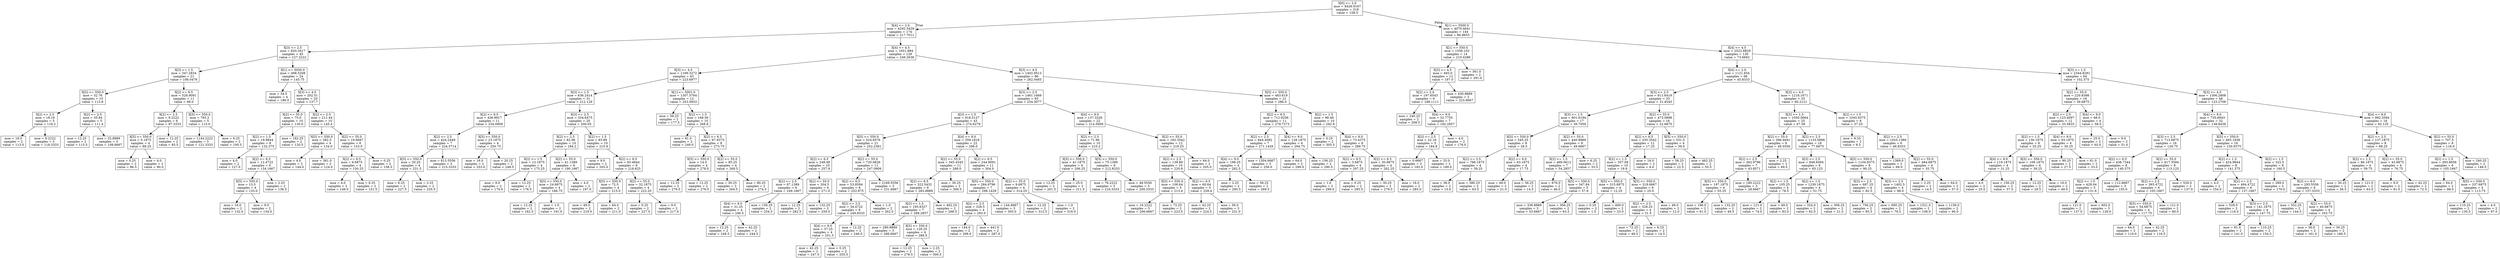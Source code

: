 digraph Tree {
node [shape=box] ;
0 [label="X[0] <= 2.0\nmse = 8426.9167\nsamples = 318\nvalue = 158.5"] ;
1 [label="X[4] <= 2.0\nmse = 4292.5429\nsamples = 174\nvalue = 217.7011"] ;
0 -> 1 [labeldistance=2.5, labelangle=45, headlabel="True"] ;
2 [label="X[3] <= 2.5\nmse = 820.2617\nsamples = 45\nvalue = 127.2222"] ;
1 -> 2 ;
3 [label="X[3] <= 1.5\nmse = 347.2834\nsamples = 21\nvalue = 106.0476"] ;
2 -> 3 ;
4 [label="X[5] <= 550.0\nmse = 32.76\nsamples = 10\nvalue = 113.8"] ;
3 -> 4 ;
5 [label="X[2] <= 2.5\nmse = 18.16\nsamples = 5\nvalue = 116.2"] ;
4 -> 5 ;
6 [label="mse = 16.0\nsamples = 2\nvalue = 113.0"] ;
5 -> 6 ;
7 [label="mse = 8.2222\nsamples = 3\nvalue = 118.3333"] ;
5 -> 7 ;
8 [label="X[2] <= 2.5\nmse = 35.84\nsamples = 5\nvalue = 111.4"] ;
4 -> 8 ;
9 [label="mse = 12.25\nsamples = 2\nvalue = 115.5"] ;
8 -> 9 ;
10 [label="mse = 32.8889\nsamples = 3\nvalue = 108.6667"] ;
8 -> 10 ;
11 [label="X[2] <= 6.5\nmse = 528.9091\nsamples = 11\nvalue = 99.0"] ;
3 -> 11 ;
12 [label="X[2] <= 2.5\nmse = 9.2222\nsamples = 6\nvalue = 87.3333"] ;
11 -> 12 ;
13 [label="X[5] <= 550.0\nmse = 5.1875\nsamples = 4\nvalue = 88.25"] ;
12 -> 13 ;
14 [label="mse = 0.25\nsamples = 2\nvalue = 86.5"] ;
13 -> 14 ;
15 [label="mse = 4.0\nsamples = 2\nvalue = 90.0"] ;
13 -> 15 ;
16 [label="mse = 12.25\nsamples = 2\nvalue = 85.5"] ;
12 -> 16 ;
17 [label="X[5] <= 550.0\nmse = 793.2\nsamples = 5\nvalue = 113.0"] ;
11 -> 17 ;
18 [label="mse = 1144.2222\nsamples = 3\nvalue = 121.3333"] ;
17 -> 18 ;
19 [label="mse = 6.25\nsamples = 2\nvalue = 100.5"] ;
17 -> 19 ;
20 [label="X[1] <= 5050.0\nmse = 498.5208\nsamples = 24\nvalue = 145.75"] ;
2 -> 20 ;
21 [label="mse = 34.5\nsamples = 4\nvalue = 186.0"] ;
20 -> 21 ;
22 [label="X[3] <= 4.5\nmse = 202.51\nsamples = 20\nvalue = 137.7"] ;
20 -> 22 ;
23 [label="X[2] <= 55.0\nmse = 75.0\nsamples = 10\nvalue = 130.0"] ;
22 -> 23 ;
24 [label="X[2] <= 1.5\nmse = 19.9844\nsamples = 8\nvalue = 132.375"] ;
23 -> 24 ;
25 [label="mse = 4.0\nsamples = 2\nvalue = 127.0"] ;
24 -> 25 ;
26 [label="X[2] <= 6.5\nmse = 12.4722\nsamples = 6\nvalue = 134.1667"] ;
24 -> 26 ;
27 [label="X[5] <= 550.0\nmse = 13.5\nsamples = 4\nvalue = 133.0"] ;
26 -> 27 ;
28 [label="mse = 16.0\nsamples = 2\nvalue = 132.0"] ;
27 -> 28 ;
29 [label="mse = 9.0\nsamples = 2\nvalue = 134.0"] ;
27 -> 29 ;
30 [label="mse = 2.25\nsamples = 2\nvalue = 136.5"] ;
26 -> 30 ;
31 [label="mse = 182.25\nsamples = 2\nvalue = 120.5"] ;
23 -> 31 ;
32 [label="X[2] <= 2.5\nmse = 211.44\nsamples = 10\nvalue = 145.4"] ;
22 -> 32 ;
33 [label="X[5] <= 550.0\nmse = 282.5\nsamples = 4\nvalue = 134.0"] ;
32 -> 33 ;
34 [label="mse = 4.0\nsamples = 2\nvalue = 144.0"] ;
33 -> 34 ;
35 [label="mse = 361.0\nsamples = 2\nvalue = 124.0"] ;
33 -> 35 ;
36 [label="X[2] <= 55.0\nmse = 19.6667\nsamples = 6\nvalue = 153.0"] ;
32 -> 36 ;
37 [label="X[2] <= 6.5\nmse = 6.6875\nsamples = 4\nvalue = 150.25"] ;
36 -> 37 ;
38 [label="mse = 4.0\nsamples = 2\nvalue = 149.0"] ;
37 -> 38 ;
39 [label="mse = 6.25\nsamples = 2\nvalue = 151.5"] ;
37 -> 39 ;
40 [label="mse = 0.25\nsamples = 2\nvalue = 158.5"] ;
36 -> 40 ;
41 [label="X[4] <= 4.5\nmse = 1651.884\nsamples = 129\nvalue = 249.2636"] ;
1 -> 41 ;
42 [label="X[3] <= 4.5\nmse = 1169.3272\nsamples = 43\nvalue = 223.6977"] ;
41 -> 42 ;
43 [label="X[3] <= 1.5\nmse = 636.2414\nsamples = 31\nvalue = 212.129"] ;
42 -> 43 ;
44 [label="X[2] <= 6.5\nmse = 436.9917\nsamples = 11\nvalue = 234.0909"] ;
43 -> 44 ;
45 [label="X[2] <= 2.5\nmse = 424.2449\nsamples = 7\nvalue = 224.5714"] ;
44 -> 45 ;
46 [label="X[5] <= 550.0\nmse = 20.25\nsamples = 4\nvalue = 231.5"] ;
45 -> 46 ;
47 [label="mse = 6.25\nsamples = 2\nvalue = 227.5"] ;
46 -> 47 ;
48 [label="mse = 2.25\nsamples = 2\nvalue = 235.5"] ;
46 -> 48 ;
49 [label="mse = 813.5556\nsamples = 3\nvalue = 215.3333"] ;
45 -> 49 ;
50 [label="X[5] <= 550.0\nmse = 23.1875\nsamples = 4\nvalue = 250.75"] ;
44 -> 50 ;
51 [label="mse = 16.0\nsamples = 2\nvalue = 253.0"] ;
50 -> 51 ;
52 [label="mse = 20.25\nsamples = 2\nvalue = 248.5"] ;
50 -> 52 ;
53 [label="X[3] <= 2.5\nmse = 334.6475\nsamples = 20\nvalue = 200.05"] ;
43 -> 53 ;
54 [label="X[2] <= 2.5\nmse = 82.96\nsamples = 10\nvalue = 184.2"] ;
53 -> 54 ;
55 [label="X[2] <= 1.5\nmse = 12.1875\nsamples = 4\nvalue = 175.25"] ;
54 -> 55 ;
56 [label="mse = 9.0\nsamples = 2\nvalue = 174.0"] ;
55 -> 56 ;
57 [label="mse = 12.25\nsamples = 2\nvalue = 176.5"] ;
55 -> 57 ;
58 [label="X[2] <= 55.0\nmse = 41.1389\nsamples = 6\nvalue = 190.1667"] ;
54 -> 58 ;
59 [label="X[5] <= 550.0\nmse = 24.6875\nsamples = 4\nvalue = 186.75"] ;
58 -> 59 ;
60 [label="mse = 12.25\nsamples = 2\nvalue = 182.5"] ;
59 -> 60 ;
61 [label="mse = 1.0\nsamples = 2\nvalue = 191.0"] ;
59 -> 61 ;
62 [label="mse = 4.0\nsamples = 2\nvalue = 197.0"] ;
58 -> 62 ;
63 [label="X[2] <= 1.5\nmse = 83.89\nsamples = 10\nvalue = 215.9"] ;
53 -> 63 ;
64 [label="mse = 9.0\nsamples = 2\nvalue = 205.0"] ;
63 -> 64 ;
65 [label="X[2] <= 6.5\nmse = 65.4844\nsamples = 8\nvalue = 218.625"] ;
63 -> 65 ;
66 [label="X[5] <= 550.0\nmse = 72.5\nsamples = 4\nvalue = 215.0"] ;
65 -> 66 ;
67 [label="mse = 49.0\nsamples = 2\nvalue = 219.0"] ;
66 -> 67 ;
68 [label="mse = 64.0\nsamples = 2\nvalue = 211.0"] ;
66 -> 68 ;
69 [label="X[2] <= 55.0\nmse = 32.1875\nsamples = 4\nvalue = 222.25"] ;
65 -> 69 ;
70 [label="mse = 0.25\nsamples = 2\nvalue = 227.5"] ;
69 -> 70 ;
71 [label="mse = 9.0\nsamples = 2\nvalue = 217.0"] ;
69 -> 71 ;
72 [label="X[1] <= 5001.0\nmse = 1307.5764\nsamples = 12\nvalue = 253.5833"] ;
42 -> 72 ;
73 [label="mse = 56.25\nsamples = 2\nvalue = 177.5"] ;
72 -> 73 ;
74 [label="X[2] <= 1.5\nmse = 168.56\nsamples = 10\nvalue = 268.8"] ;
72 -> 74 ;
75 [label="mse = 81.0\nsamples = 2\nvalue = 249.0"] ;
74 -> 75 ;
76 [label="X[2] <= 6.5\nmse = 67.9375\nsamples = 8\nvalue = 273.75"] ;
74 -> 76 ;
77 [label="X[5] <= 550.0\nmse = 14.5\nsamples = 4\nvalue = 278.0"] ;
76 -> 77 ;
78 [label="mse = 12.25\nsamples = 2\nvalue = 279.5"] ;
77 -> 78 ;
79 [label="mse = 12.25\nsamples = 2\nvalue = 276.5"] ;
77 -> 79 ;
80 [label="X[2] <= 55.0\nmse = 85.25\nsamples = 4\nvalue = 269.5"] ;
76 -> 80 ;
81 [label="mse = 30.25\nsamples = 2\nvalue = 264.5"] ;
80 -> 81 ;
82 [label="mse = 90.25\nsamples = 2\nvalue = 274.5"] ;
80 -> 82 ;
83 [label="X[3] <= 4.5\nmse = 1402.9513\nsamples = 86\nvalue = 262.0465"] ;
41 -> 83 ;
84 [label="X[3] <= 2.5\nmse = 1461.1669\nsamples = 65\nvalue = 254.3077"] ;
83 -> 84 ;
85 [label="X[3] <= 1.5\nmse = 918.5127\nsamples = 43\nvalue = 274.6279"] ;
84 -> 85 ;
86 [label="X[5] <= 550.0\nmse = 524.6576\nsamples = 21\nvalue = 252.2381"] ;
85 -> 86 ;
87 [label="X[2] <= 6.5\nmse = 248.49\nsamples = 10\nvalue = 257.9"] ;
86 -> 87 ;
88 [label="X[2] <= 2.5\nmse = 87.1389\nsamples = 6\nvalue = 249.1667"] ;
87 -> 88 ;
89 [label="X[4] <= 9.0\nmse = 31.25\nsamples = 4\nvalue = 246.5"] ;
88 -> 89 ;
90 [label="mse = 12.25\nsamples = 2\nvalue = 248.5"] ;
89 -> 90 ;
91 [label="mse = 42.25\nsamples = 2\nvalue = 244.5"] ;
89 -> 91 ;
92 [label="mse = 156.25\nsamples = 2\nvalue = 254.5"] ;
88 -> 92 ;
93 [label="X[2] <= 55.0\nmse = 204.5\nsamples = 4\nvalue = 271.0"] ;
87 -> 93 ;
94 [label="mse = 12.25\nsamples = 2\nvalue = 282.5"] ;
93 -> 94 ;
95 [label="mse = 132.25\nsamples = 2\nvalue = 259.5"] ;
93 -> 95 ;
96 [label="X[2] <= 55.0\nmse = 720.0826\nsamples = 11\nvalue = 247.0909"] ;
86 -> 96 ;
97 [label="X[2] <= 6.5\nmse = 53.8594\nsamples = 8\nvalue = 252.875"] ;
96 -> 97 ;
98 [label="X[2] <= 2.5\nmse = 34.4722\nsamples = 6\nvalue = 249.8333"] ;
97 -> 98 ;
99 [label="X[4] <= 9.0\nmse = 37.25\nsamples = 4\nvalue = 251.5"] ;
98 -> 99 ;
100 [label="mse = 42.25\nsamples = 2\nvalue = 247.5"] ;
99 -> 100 ;
101 [label="mse = 0.25\nsamples = 2\nvalue = 255.5"] ;
99 -> 101 ;
102 [label="mse = 12.25\nsamples = 2\nvalue = 246.5"] ;
98 -> 102 ;
103 [label="mse = 1.0\nsamples = 2\nvalue = 262.0"] ;
97 -> 103 ;
104 [label="mse = 2169.5556\nsamples = 3\nvalue = 231.6667"] ;
96 -> 104 ;
105 [label="X[4] <= 9.0\nmse = 359.1818\nsamples = 22\nvalue = 296.0"] ;
85 -> 105 ;
106 [label="X[2] <= 55.0\nmse = 345.4545\nsamples = 11\nvalue = 288.0"] ;
105 -> 106 ;
107 [label="X[2] <= 6.5\nmse = 322.5432\nsamples = 9\nvalue = 283.8889"] ;
106 -> 107 ;
108 [label="X[2] <= 1.5\nmse = 195.6327\nsamples = 7\nvalue = 288.2857"] ;
107 -> 108 ;
109 [label="mse = 280.8889\nsamples = 3\nvalue = 286.6667"] ;
108 -> 109 ;
110 [label="X[5] <= 550.0\nmse = 128.25\nsamples = 4\nvalue = 289.5"] ;
108 -> 110 ;
111 [label="mse = 12.25\nsamples = 2\nvalue = 278.5"] ;
110 -> 111 ;
112 [label="mse = 2.25\nsamples = 2\nvalue = 300.5"] ;
110 -> 112 ;
113 [label="mse = 462.25\nsamples = 2\nvalue = 268.5"] ;
107 -> 113 ;
114 [label="mse = 30.25\nsamples = 2\nvalue = 306.5"] ;
106 -> 114 ;
115 [label="X[2] <= 6.5\nmse = 244.9091\nsamples = 11\nvalue = 304.0"] ;
105 -> 115 ;
116 [label="X[5] <= 550.0\nmse = 284.9796\nsamples = 7\nvalue = 298.1429"] ;
115 -> 116 ;
117 [label="X[2] <= 2.5\nmse = 328.5\nsamples = 4\nvalue = 293.0"] ;
116 -> 117 ;
118 [label="mse = 144.0\nsamples = 2\nvalue = 299.0"] ;
117 -> 118 ;
119 [label="mse = 441.0\nsamples = 2\nvalue = 287.0"] ;
117 -> 119 ;
120 [label="mse = 144.6667\nsamples = 3\nvalue = 305.0"] ;
116 -> 120 ;
121 [label="X[2] <= 55.0\nmse = 9.6875\nsamples = 4\nvalue = 314.25"] ;
115 -> 121 ;
122 [label="mse = 12.25\nsamples = 2\nvalue = 312.5"] ;
121 -> 122 ;
123 [label="mse = 1.0\nsamples = 2\nvalue = 316.0"] ;
121 -> 123 ;
124 [label="X[4] <= 9.0\nmse = 137.3326\nsamples = 22\nvalue = 214.5909"] ;
84 -> 124 ;
125 [label="X[2] <= 2.5\nmse = 71.96\nsamples = 10\nvalue = 210.2"] ;
124 -> 125 ;
126 [label="X[5] <= 550.0\nmse = 41.1875\nsamples = 4\nvalue = 206.25"] ;
125 -> 126 ;
127 [label="mse = 12.25\nsamples = 2\nvalue = 201.5"] ;
126 -> 127 ;
128 [label="mse = 25.0\nsamples = 2\nvalue = 211.0"] ;
126 -> 128 ;
129 [label="X[5] <= 550.0\nmse = 75.1389\nsamples = 6\nvalue = 212.8333"] ;
125 -> 129 ;
130 [label="mse = 76.2222\nsamples = 3\nvalue = 216.3333"] ;
129 -> 130 ;
131 [label="mse = 49.5556\nsamples = 3\nvalue = 209.3333"] ;
129 -> 131 ;
132 [label="X[2] <= 55.0\nmse = 162.3542\nsamples = 12\nvalue = 218.25"] ;
124 -> 132 ;
133 [label="X[2] <= 2.5\nmse = 139.89\nsamples = 10\nvalue = 220.9"] ;
132 -> 133 ;
134 [label="X[5] <= 550.0\nmse = 106.64\nsamples = 5\nvalue = 213.4"] ;
133 -> 134 ;
135 [label="mse = 16.2222\nsamples = 3\nvalue = 206.6667"] ;
134 -> 135 ;
136 [label="mse = 72.25\nsamples = 2\nvalue = 223.5"] ;
134 -> 136 ;
137 [label="X[2] <= 6.5\nmse = 60.64\nsamples = 5\nvalue = 228.4"] ;
133 -> 137 ;
138 [label="mse = 42.25\nsamples = 2\nvalue = 224.5"] ;
137 -> 138 ;
139 [label="mse = 56.0\nsamples = 3\nvalue = 231.0"] ;
137 -> 139 ;
140 [label="mse = 64.0\nsamples = 2\nvalue = 205.0"] ;
132 -> 140 ;
141 [label="X[5] <= 550.0\nmse = 463.619\nsamples = 21\nvalue = 286.0"] ;
83 -> 141 ;
142 [label="X[2] <= 6.5\nmse = 712.9256\nsamples = 11\nvalue = 279.7273"] ;
141 -> 142 ;
143 [label="X[2] <= 2.5\nmse = 844.4082\nsamples = 7\nvalue = 271.1429"] ;
142 -> 143 ;
144 [label="X[4] <= 9.0\nmse = 198.25\nsamples = 4\nvalue = 282.5"] ;
143 -> 144 ;
145 [label="mse = 2.25\nsamples = 2\nvalue = 295.5"] ;
144 -> 145 ;
146 [label="mse = 56.25\nsamples = 2\nvalue = 269.5"] ;
144 -> 146 ;
147 [label="mse = 1304.6667\nsamples = 3\nvalue = 256.0"] ;
143 -> 147 ;
148 [label="X[4] <= 9.0\nmse = 128.1875\nsamples = 4\nvalue = 294.75"] ;
142 -> 148 ;
149 [label="mse = 64.0\nsamples = 2\nvalue = 299.0"] ;
148 -> 149 ;
150 [label="mse = 156.25\nsamples = 2\nvalue = 290.5"] ;
148 -> 150 ;
151 [label="X[2] <= 1.5\nmse = 98.49\nsamples = 10\nvalue = 292.9"] ;
141 -> 151 ;
152 [label="mse = 0.25\nsamples = 2\nvalue = 305.5"] ;
151 -> 152 ;
153 [label="X[4] <= 9.0\nmse = 73.4375\nsamples = 8\nvalue = 289.75"] ;
151 -> 153 ;
154 [label="X[2] <= 6.5\nmse = 3.6875\nsamples = 4\nvalue = 297.25"] ;
153 -> 154 ;
155 [label="mse = 1.0\nsamples = 2\nvalue = 299.0"] ;
154 -> 155 ;
156 [label="mse = 0.25\nsamples = 2\nvalue = 295.5"] ;
154 -> 156 ;
157 [label="X[2] <= 6.5\nmse = 30.6875\nsamples = 4\nvalue = 282.25"] ;
153 -> 157 ;
158 [label="mse = 30.25\nsamples = 2\nvalue = 279.5"] ;
157 -> 158 ;
159 [label="mse = 16.0\nsamples = 2\nvalue = 285.0"] ;
157 -> 159 ;
160 [label="X[1] <= 5500.0\nmse = 4070.4641\nsamples = 144\nvalue = 86.9653"] ;
0 -> 160 [labeldistance=2.5, labelangle=-45, headlabel="False"] ;
161 [label="X[1] <= 550.0\nmse = 1556.102\nsamples = 14\nvalue = 210.4286"] ;
160 -> 161 ;
162 [label="X[3] <= 4.5\nmse = 493.0\nsamples = 12\nvalue = 197.0"] ;
161 -> 162 ;
163 [label="X[2] <= 2.0\nmse = 197.6543\nsamples = 9\nvalue = 188.1111"] ;
162 -> 163 ;
164 [label="mse = 240.25\nsamples = 2\nvalue = 208.5"] ;
163 -> 164 ;
165 [label="X[4] <= 9.0\nmse = 32.7755\nsamples = 7\nvalue = 182.2857"] ;
163 -> 165 ;
166 [label="X[3] <= 2.5\nmse = 22.16\nsamples = 5\nvalue = 184.8"] ;
165 -> 166 ;
167 [label="mse = 0.6667\nsamples = 3\nvalue = 182.0"] ;
166 -> 167 ;
168 [label="mse = 25.0\nsamples = 2\nvalue = 189.0"] ;
166 -> 168 ;
169 [label="mse = 4.0\nsamples = 2\nvalue = 176.0"] ;
165 -> 169 ;
170 [label="mse = 430.8889\nsamples = 3\nvalue = 223.6667"] ;
162 -> 170 ;
171 [label="mse = 361.0\nsamples = 2\nvalue = 291.0"] ;
161 -> 171 ;
172 [label="X[4] <= 4.5\nmse = 2522.8829\nsamples = 130\nvalue = 73.6692"] ;
160 -> 172 ;
173 [label="X[4] <= 2.0\nmse = 1121.654\nsamples = 66\nvalue = 45.8333"] ;
172 -> 173 ;
174 [label="X[3] <= 2.5\nmse = 611.6419\nsamples = 33\nvalue = 31.4545"] ;
173 -> 174 ;
175 [label="X[3] <= 1.5\nmse = 601.6194\nsamples = 17\nvalue = 39.7059"] ;
174 -> 175 ;
176 [label="X[5] <= 550.0\nmse = 545.25\nsamples = 8\nvalue = 28.5"] ;
175 -> 176 ;
177 [label="X[2] <= 2.5\nmse = 796.1875\nsamples = 4\nvalue = 39.25"] ;
176 -> 177 ;
178 [label="mse = 36.0\nsamples = 2\nvalue = 15.0"] ;
177 -> 178 ;
179 [label="mse = 380.25\nsamples = 2\nvalue = 63.5"] ;
177 -> 179 ;
180 [label="X[2] <= 6.0\nmse = 63.1875\nsamples = 4\nvalue = 17.75"] ;
176 -> 180 ;
181 [label="mse = 49.0\nsamples = 2\nvalue = 21.0"] ;
180 -> 181 ;
182 [label="mse = 56.25\nsamples = 2\nvalue = 14.5"] ;
180 -> 182 ;
183 [label="X[2] <= 55.0\nmse = 440.8889\nsamples = 9\nvalue = 49.6667"] ;
175 -> 183 ;
184 [label="X[2] <= 1.5\nmse = 469.0612\nsamples = 7\nvalue = 54.2857"] ;
183 -> 184 ;
185 [label="mse = 676.0\nsamples = 2\nvalue = 46.0"] ;
184 -> 185 ;
186 [label="X[5] <= 550.0\nmse = 347.84\nsamples = 5\nvalue = 57.6"] ;
184 -> 186 ;
187 [label="mse = 336.8889\nsamples = 3\nvalue = 53.6667"] ;
186 -> 187 ;
188 [label="mse = 306.25\nsamples = 2\nvalue = 63.5"] ;
186 -> 188 ;
189 [label="mse = 6.25\nsamples = 2\nvalue = 33.5"] ;
183 -> 189 ;
190 [label="X[2] <= 55.0\nmse = 473.0898\nsamples = 16\nvalue = 22.6875"] ;
174 -> 190 ;
191 [label="X[2] <= 6.5\nmse = 335.3542\nsamples = 12\nvalue = 17.25"] ;
190 -> 191 ;
192 [label="X[2] <= 1.5\nmse = 357.09\nsamples = 10\nvalue = 19.9"] ;
191 -> 192 ;
193 [label="X[5] <= 550.0\nmse = 315.6875\nsamples = 4\nvalue = 12.25"] ;
192 -> 193 ;
194 [label="mse = 0.25\nsamples = 2\nvalue = 1.5"] ;
193 -> 194 ;
195 [label="mse = 400.0\nsamples = 2\nvalue = 23.0"] ;
193 -> 195 ;
196 [label="X[5] <= 550.0\nmse = 319.6667\nsamples = 6\nvalue = 25.0"] ;
192 -> 196 ;
197 [label="X[2] <= 2.5\nmse = 328.25\nsamples = 4\nvalue = 31.5"] ;
196 -> 197 ;
198 [label="mse = 72.25\nsamples = 2\nvalue = 48.5"] ;
197 -> 198 ;
199 [label="mse = 6.25\nsamples = 2\nvalue = 14.5"] ;
197 -> 199 ;
200 [label="mse = 49.0\nsamples = 2\nvalue = 12.0"] ;
196 -> 200 ;
201 [label="mse = 16.0\nsamples = 2\nvalue = 4.0"] ;
191 -> 201 ;
202 [label="X[5] <= 550.0\nmse = 531.5\nsamples = 4\nvalue = 39.0"] ;
190 -> 202 ;
203 [label="mse = 56.25\nsamples = 2\nvalue = 22.5"] ;
202 -> 203 ;
204 [label="mse = 462.25\nsamples = 2\nvalue = 55.5"] ;
202 -> 204 ;
205 [label="X[3] <= 4.5\nmse = 1218.1671\nsamples = 33\nvalue = 60.2121"] ;
173 -> 205 ;
206 [label="X[3] <= 1.5\nmse = 1050.5664\nsamples = 25\nvalue = 67.56"] ;
205 -> 206 ;
207 [label="X[2] <= 55.0\nmse = 396.4691\nsamples = 9\nvalue = 49.5556"] ;
206 -> 207 ;
208 [label="X[2] <= 2.5\nmse = 362.9796\nsamples = 7\nvalue = 43.8571"] ;
207 -> 208 ;
209 [label="X[5] <= 550.0\nmse = 197.1875\nsamples = 4\nvalue = 55.25"] ;
208 -> 209 ;
210 [label="mse = 196.0\nsamples = 2\nvalue = 61.0"] ;
209 -> 210 ;
211 [label="mse = 132.25\nsamples = 2\nvalue = 49.5"] ;
209 -> 211 ;
212 [label="mse = 180.2222\nsamples = 3\nvalue = 28.6667"] ;
208 -> 212 ;
213 [label="mse = 2.25\nsamples = 2\nvalue = 69.5"] ;
207 -> 213 ;
214 [label="X[2] <= 2.5\nmse = 1133.5898\nsamples = 16\nvalue = 77.6875"] ;
206 -> 214 ;
215 [label="X[3] <= 2.5\nmse = 846.6094\nsamples = 8\nvalue = 65.125"] ;
214 -> 215 ;
216 [label="X[2] <= 1.5\nmse = 105.25\nsamples = 4\nvalue = 78.5"] ;
215 -> 216 ;
217 [label="mse = 121.0\nsamples = 2\nvalue = 74.0"] ;
216 -> 217 ;
218 [label="mse = 49.0\nsamples = 2\nvalue = 83.0"] ;
216 -> 218 ;
219 [label="X[2] <= 1.5\nmse = 1230.1875\nsamples = 4\nvalue = 51.75"] ;
215 -> 219 ;
220 [label="mse = 324.0\nsamples = 2\nvalue = 82.0"] ;
219 -> 220 ;
221 [label="mse = 306.25\nsamples = 2\nvalue = 21.5"] ;
219 -> 221 ;
222 [label="X[5] <= 550.0\nmse = 1104.9375\nsamples = 8\nvalue = 90.25"] ;
214 -> 222 ;
223 [label="X[3] <= 2.5\nmse = 687.25\nsamples = 4\nvalue = 82.5"] ;
222 -> 223 ;
224 [label="mse = 756.25\nsamples = 2\nvalue = 85.5"] ;
223 -> 224 ;
225 [label="mse = 600.25\nsamples = 2\nvalue = 79.5"] ;
223 -> 225 ;
226 [label="X[3] <= 2.5\nmse = 1402.5\nsamples = 4\nvalue = 98.0"] ;
222 -> 226 ;
227 [label="mse = 1521.0\nsamples = 2\nvalue = 106.0"] ;
226 -> 227 ;
228 [label="mse = 1156.0\nsamples = 2\nvalue = 90.0"] ;
226 -> 228 ;
229 [label="X[2] <= 1.5\nmse = 1045.9375\nsamples = 8\nvalue = 37.25"] ;
205 -> 229 ;
230 [label="mse = 6.25\nsamples = 2\nvalue = 8.5"] ;
229 -> 230 ;
231 [label="X[2] <= 2.5\nmse = 1025.1389\nsamples = 6\nvalue = 46.8333"] ;
229 -> 231 ;
232 [label="mse = 1369.0\nsamples = 2\nvalue = 69.0"] ;
231 -> 232 ;
233 [label="X[2] <= 55.0\nmse = 484.6875\nsamples = 4\nvalue = 35.75"] ;
231 -> 233 ;
234 [label="mse = 2.25\nsamples = 2\nvalue = 14.5"] ;
233 -> 234 ;
235 [label="mse = 64.0\nsamples = 2\nvalue = 57.0"] ;
233 -> 235 ;
236 [label="X[3] <= 1.5\nmse = 2344.8281\nsamples = 64\nvalue = 102.375"] ;
172 -> 236 ;
237 [label="X[2] <= 55.0\nmse = 220.8398\nsamples = 16\nvalue = 39.6875"] ;
236 -> 237 ;
238 [label="X[2] <= 2.5\nmse = 123.4097\nsamples = 12\nvalue = 33.5833"] ;
237 -> 238 ;
239 [label="X[2] <= 1.5\nmse = 130.1875\nsamples = 8\nvalue = 35.25"] ;
238 -> 239 ;
240 [label="X[4] <= 9.0\nmse = 119.1875\nsamples = 4\nvalue = 31.25"] ;
239 -> 240 ;
241 [label="mse = 4.0\nsamples = 2\nvalue = 25.0"] ;
240 -> 241 ;
242 [label="mse = 156.25\nsamples = 2\nvalue = 37.5"] ;
240 -> 242 ;
243 [label="X[5] <= 550.0\nmse = 109.1875\nsamples = 4\nvalue = 39.25"] ;
239 -> 243 ;
244 [label="mse = 12.25\nsamples = 2\nvalue = 29.5"] ;
243 -> 244 ;
245 [label="mse = 16.0\nsamples = 2\nvalue = 49.0"] ;
243 -> 245 ;
246 [label="X[4] <= 9.0\nmse = 93.1875\nsamples = 4\nvalue = 30.25"] ;
238 -> 246 ;
247 [label="mse = 90.25\nsamples = 2\nvalue = 27.5"] ;
246 -> 247 ;
248 [label="mse = 81.0\nsamples = 2\nvalue = 33.0"] ;
246 -> 248 ;
249 [label="X[4] <= 9.0\nmse = 66.0\nsamples = 4\nvalue = 58.0"] ;
237 -> 249 ;
250 [label="mse = 25.0\nsamples = 2\nvalue = 65.0"] ;
249 -> 250 ;
251 [label="mse = 9.0\nsamples = 2\nvalue = 51.0"] ;
249 -> 251 ;
252 [label="X[3] <= 4.5\nmse = 1306.2808\nsamples = 48\nvalue = 123.2708"] ;
236 -> 252 ;
253 [label="X[4] <= 9.0\nmse = 735.6943\nsamples = 32\nvalue = 138.8438"] ;
252 -> 253 ;
254 [label="X[3] <= 2.5\nmse = 713.6875\nsamples = 16\nvalue = 126.75"] ;
253 -> 254 ;
255 [label="X[2] <= 6.5\nmse = 438.7344\nsamples = 8\nvalue = 140.375"] ;
254 -> 255 ;
256 [label="X[2] <= 1.5\nmse = 429.04\nsamples = 5\nvalue = 131.6"] ;
255 -> 256 ;
257 [label="mse = 121.0\nsamples = 2\nvalue = 137.0"] ;
256 -> 257 ;
258 [label="mse = 602.0\nsamples = 3\nvalue = 128.0"] ;
256 -> 258 ;
259 [label="mse = 112.6667\nsamples = 3\nvalue = 155.0"] ;
255 -> 259 ;
260 [label="X[2] <= 55.0\nmse = 617.3594\nsamples = 8\nvalue = 113.125"] ;
254 -> 260 ;
261 [label="X[2] <= 2.5\nmse = 393.4722\nsamples = 6\nvalue = 105.1667"] ;
260 -> 261 ;
262 [label="X[5] <= 550.0\nmse = 54.6875\nsamples = 4\nvalue = 117.75"] ;
261 -> 262 ;
263 [label="mse = 64.0\nsamples = 2\nvalue = 119.0"] ;
262 -> 263 ;
264 [label="mse = 42.25\nsamples = 2\nvalue = 116.5"] ;
262 -> 264 ;
265 [label="mse = 121.0\nsamples = 2\nvalue = 80.0"] ;
261 -> 265 ;
266 [label="mse = 529.0\nsamples = 2\nvalue = 137.0"] ;
260 -> 266 ;
267 [label="X[5] <= 550.0\nmse = 465.1836\nsamples = 16\nvalue = 150.9375"] ;
253 -> 267 ;
268 [label="X[2] <= 1.5\nmse = 424.9844\nsamples = 8\nvalue = 141.375"] ;
267 -> 268 ;
269 [label="mse = 4.0\nsamples = 2\nvalue = 154.0"] ;
268 -> 269 ;
270 [label="X[2] <= 2.5\nmse = 494.4722\nsamples = 6\nvalue = 137.1667"] ;
268 -> 270 ;
271 [label="mse = 529.0\nsamples = 2\nvalue = 116.0"] ;
270 -> 271 ;
272 [label="X[3] <= 2.5\nmse = 141.1875\nsamples = 4\nvalue = 147.75"] ;
270 -> 272 ;
273 [label="mse = 81.0\nsamples = 2\nvalue = 141.0"] ;
272 -> 273 ;
274 [label="mse = 110.25\nsamples = 2\nvalue = 154.5"] ;
272 -> 274 ;
275 [label="X[2] <= 1.5\nmse = 322.5\nsamples = 8\nvalue = 160.5"] ;
267 -> 275 ;
276 [label="mse = 289.0\nsamples = 2\nvalue = 170.0"] ;
275 -> 276 ;
277 [label="X[2] <= 6.0\nmse = 293.5556\nsamples = 6\nvalue = 157.3333"] ;
275 -> 277 ;
278 [label="mse = 552.25\nsamples = 2\nvalue = 144.5"] ;
277 -> 278 ;
279 [label="X[2] <= 55.0\nmse = 40.6875\nsamples = 4\nvalue = 163.75"] ;
277 -> 279 ;
280 [label="mse = 36.0\nsamples = 2\nvalue = 161.0"] ;
279 -> 280 ;
281 [label="mse = 30.25\nsamples = 2\nvalue = 166.5"] ;
279 -> 281 ;
282 [label="X[4] <= 9.0\nmse = 992.3594\nsamples = 16\nvalue = 92.125"] ;
252 -> 282 ;
283 [label="X[2] <= 2.5\nmse = 137.1875\nsamples = 8\nvalue = 68.25"] ;
282 -> 283 ;
284 [label="X[2] <= 1.5\nmse = 86.1875\nsamples = 4\nvalue = 59.75"] ;
283 -> 284 ;
285 [label="mse = 30.25\nsamples = 2\nvalue = 56.5"] ;
284 -> 285 ;
286 [label="mse = 121.0\nsamples = 2\nvalue = 63.0"] ;
284 -> 286 ;
287 [label="X[2] <= 55.0\nmse = 43.6875\nsamples = 4\nvalue = 76.75"] ;
283 -> 287 ;
288 [label="mse = 9.0\nsamples = 2\nvalue = 81.0"] ;
287 -> 288 ;
289 [label="mse = 42.25\nsamples = 2\nvalue = 72.5"] ;
287 -> 289 ;
290 [label="X[2] <= 55.0\nmse = 707.5\nsamples = 8\nvalue = 116.0"] ;
282 -> 290 ;
291 [label="X[2] <= 1.5\nmse = 393.8056\nsamples = 6\nvalue = 105.1667"] ;
290 -> 291 ;
292 [label="mse = 64.0\nsamples = 2\nvalue = 88.0"] ;
291 -> 292 ;
293 [label="X[5] <= 550.0\nmse = 337.6875\nsamples = 4\nvalue = 113.75"] ;
291 -> 293 ;
294 [label="mse = 110.25\nsamples = 2\nvalue = 130.5"] ;
293 -> 294 ;
295 [label="mse = 4.0\nsamples = 2\nvalue = 97.0"] ;
293 -> 295 ;
296 [label="mse = 240.25\nsamples = 2\nvalue = 148.5"] ;
290 -> 296 ;
}